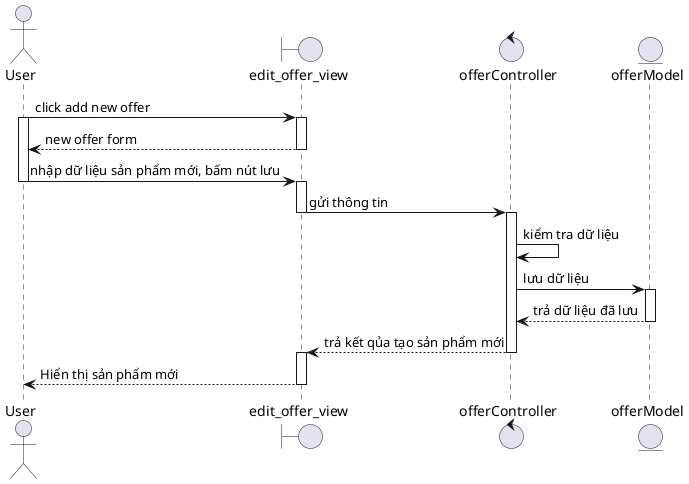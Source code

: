 @startuml
actor User
boundary edit_offer_view
control offerController
entity offerModel

User -> edit_offer_view : click add new offer
activate User
activate edit_offer_view
edit_offer_view --> User : new offer form
deactivate edit_offer_view
User -> edit_offer_view : nhập dữ liệu sản phẩm mới, bấm nút lưu
deactivate User
activate edit_offer_view
edit_offer_view -> offerController: gửi thông tin 
deactivate edit_offer_view
activate offerController
offerController -> offerController : kiểm tra dữ liệu
offerController -> offerModel : lưu dữ liệu
activate offerModel
offerModel --> offerController : trả dữ liệu đã lưu
deactivate offerModel
offerController --> edit_offer_view: trả kết qủa tạo sản phẩm mới
deactivate offerController
activate edit_offer_view
edit_offer_view --> User: Hiển thị sản phẩm mới
deactivate edit_offer_view

@enduml